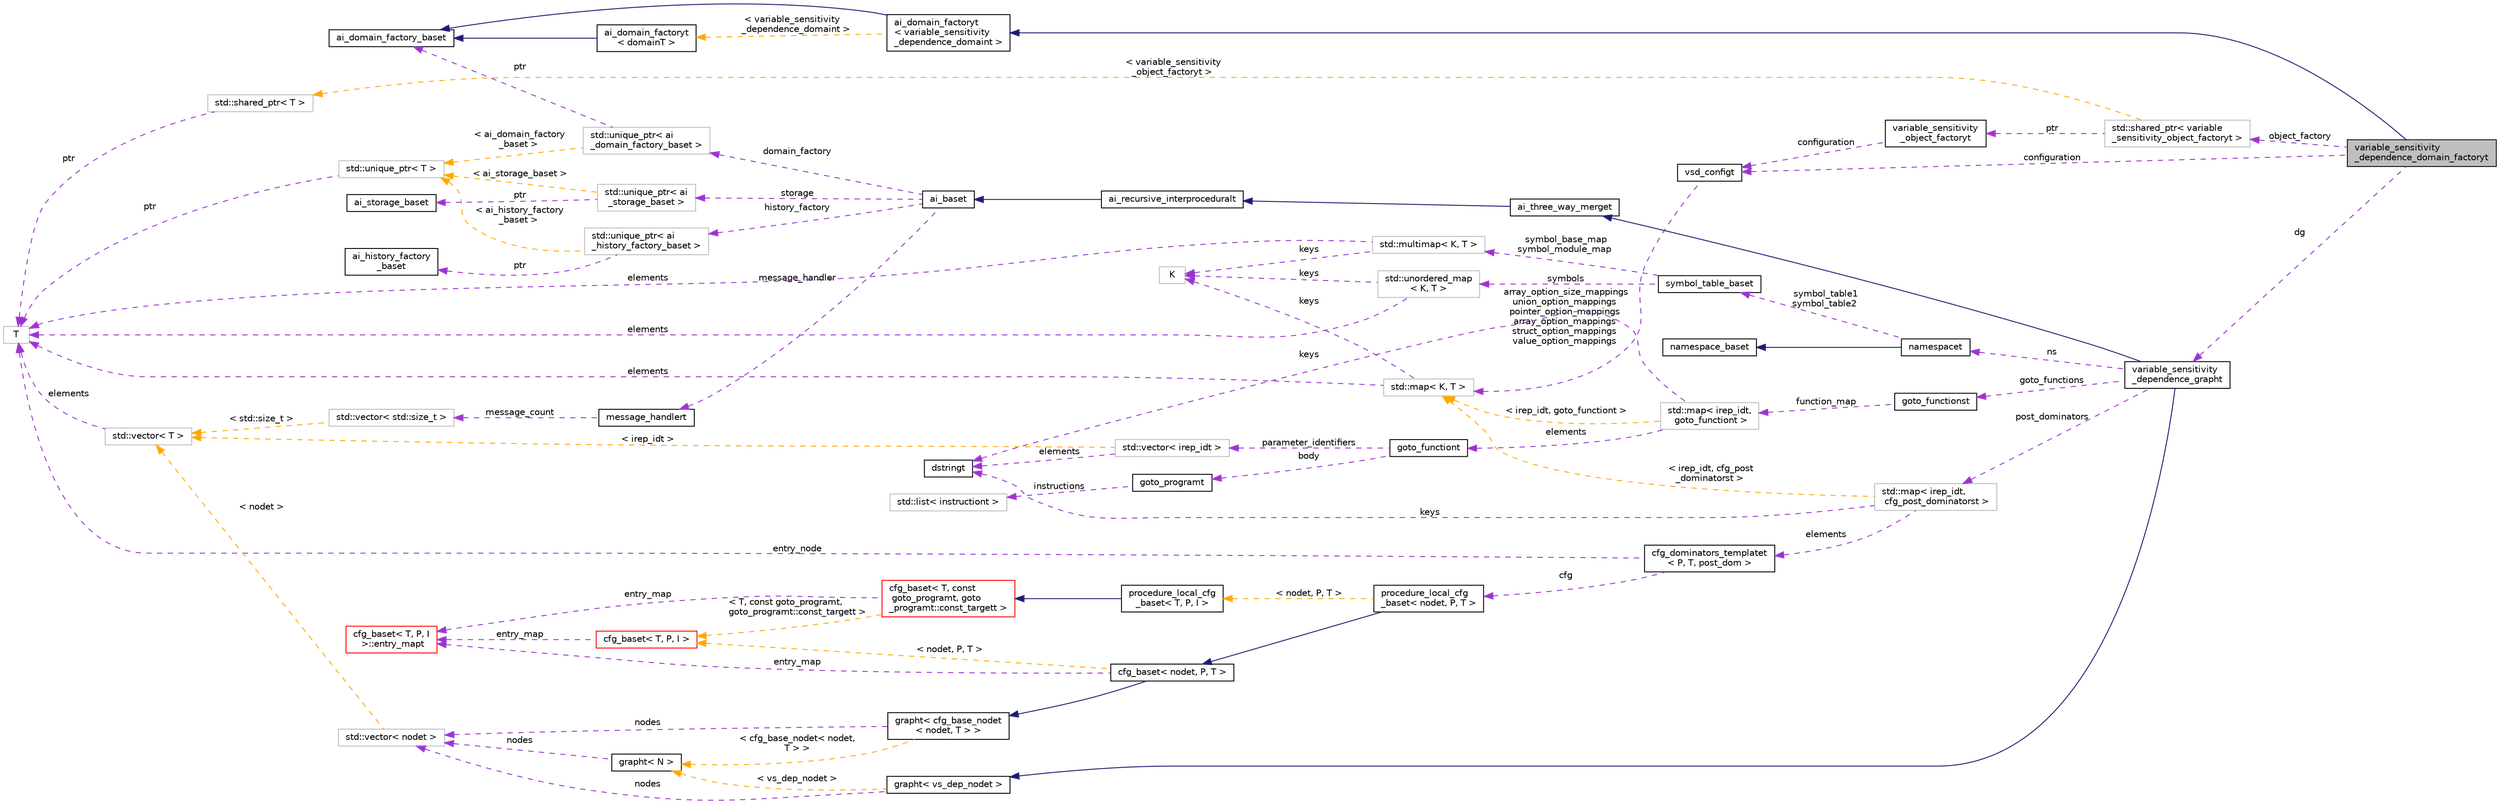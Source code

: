 digraph "variable_sensitivity_dependence_domain_factoryt"
{
 // LATEX_PDF_SIZE
  bgcolor="transparent";
  edge [fontname="Helvetica",fontsize="10",labelfontname="Helvetica",labelfontsize="10"];
  node [fontname="Helvetica",fontsize="10",shape=record];
  rankdir="LR";
  Node1 [label="variable_sensitivity\l_dependence_domain_factoryt",height=0.2,width=0.4,color="black", fillcolor="grey75", style="filled", fontcolor="black",tooltip="This ensures that all domains are constructed with the node ID that links them to the graph part of t..."];
  Node2 -> Node1 [dir="back",color="midnightblue",fontsize="10",style="solid",fontname="Helvetica"];
  Node2 [label="ai_domain_factoryt\l\< variable_sensitivity\l_dependence_domaint \>",height=0.2,width=0.4,color="black",URL="$classai__domain__factoryt.html",tooltip=" "];
  Node3 -> Node2 [dir="back",color="midnightblue",fontsize="10",style="solid",fontname="Helvetica"];
  Node3 [label="ai_domain_factory_baset",height=0.2,width=0.4,color="black",URL="$classai__domain__factory__baset.html",tooltip=" "];
  Node4 -> Node2 [dir="back",color="orange",fontsize="10",style="dashed",label=" \< variable_sensitivity\l_dependence_domaint \>" ,fontname="Helvetica"];
  Node4 [label="ai_domain_factoryt\l\< domainT \>",height=0.2,width=0.4,color="black",URL="$classai__domain__factoryt.html",tooltip=" "];
  Node3 -> Node4 [dir="back",color="midnightblue",fontsize="10",style="solid",fontname="Helvetica"];
  Node5 -> Node1 [dir="back",color="darkorchid3",fontsize="10",style="dashed",label=" object_factory" ,fontname="Helvetica"];
  Node5 [label="std::shared_ptr\< variable\l_sensitivity_object_factoryt \>",height=0.2,width=0.4,color="grey75",tooltip=" "];
  Node6 -> Node5 [dir="back",color="darkorchid3",fontsize="10",style="dashed",label=" ptr" ,fontname="Helvetica"];
  Node6 [label="variable_sensitivity\l_object_factoryt",height=0.2,width=0.4,color="black",URL="$classvariable__sensitivity__object__factoryt.html",tooltip=" "];
  Node7 -> Node6 [dir="back",color="darkorchid3",fontsize="10",style="dashed",label=" configuration" ,fontname="Helvetica"];
  Node7 [label="vsd_configt",height=0.2,width=0.4,color="black",URL="$structvsd__configt.html",tooltip=" "];
  Node8 -> Node7 [dir="back",color="darkorchid3",fontsize="10",style="dashed",label=" array_option_size_mappings\nunion_option_mappings\npointer_option_mappings\narray_option_mappings\nstruct_option_mappings\nvalue_option_mappings" ,fontname="Helvetica"];
  Node8 [label="std::map\< K, T \>",height=0.2,width=0.4,color="grey75",tooltip="STL class."];
  Node9 -> Node8 [dir="back",color="darkorchid3",fontsize="10",style="dashed",label=" keys" ,fontname="Helvetica"];
  Node9 [label="K",height=0.2,width=0.4,color="grey75",tooltip=" "];
  Node10 -> Node8 [dir="back",color="darkorchid3",fontsize="10",style="dashed",label=" elements" ,fontname="Helvetica"];
  Node10 [label="T",height=0.2,width=0.4,color="grey75",tooltip=" "];
  Node11 -> Node5 [dir="back",color="orange",fontsize="10",style="dashed",label=" \< variable_sensitivity\l_object_factoryt \>" ,fontname="Helvetica"];
  Node11 [label="std::shared_ptr\< T \>",height=0.2,width=0.4,color="grey75",tooltip="STL class."];
  Node10 -> Node11 [dir="back",color="darkorchid3",fontsize="10",style="dashed",label=" ptr" ,fontname="Helvetica"];
  Node12 -> Node1 [dir="back",color="darkorchid3",fontsize="10",style="dashed",label=" dg" ,fontname="Helvetica"];
  Node12 [label="variable_sensitivity\l_dependence_grapht",height=0.2,width=0.4,color="black",URL="$classvariable__sensitivity__dependence__grapht.html",tooltip=" "];
  Node13 -> Node12 [dir="back",color="midnightblue",fontsize="10",style="solid",fontname="Helvetica"];
  Node13 [label="ai_three_way_merget",height=0.2,width=0.4,color="black",URL="$classai__three__way__merget.html",tooltip=" "];
  Node14 -> Node13 [dir="back",color="midnightblue",fontsize="10",style="solid",fontname="Helvetica"];
  Node14 [label="ai_recursive_interproceduralt",height=0.2,width=0.4,color="black",URL="$classai__recursive__interproceduralt.html",tooltip=" "];
  Node15 -> Node14 [dir="back",color="midnightblue",fontsize="10",style="solid",fontname="Helvetica"];
  Node15 [label="ai_baset",height=0.2,width=0.4,color="black",URL="$classai__baset.html",tooltip="This is the basic interface of the abstract interpreter with default implementations of the core func..."];
  Node16 -> Node15 [dir="back",color="darkorchid3",fontsize="10",style="dashed",label=" message_handler" ,fontname="Helvetica"];
  Node16 [label="message_handlert",height=0.2,width=0.4,color="black",URL="$classmessage__handlert.html",tooltip=" "];
  Node17 -> Node16 [dir="back",color="darkorchid3",fontsize="10",style="dashed",label=" message_count" ,fontname="Helvetica"];
  Node17 [label="std::vector\< std::size_t \>",height=0.2,width=0.4,color="grey75",tooltip=" "];
  Node18 -> Node17 [dir="back",color="orange",fontsize="10",style="dashed",label=" \< std::size_t \>" ,fontname="Helvetica"];
  Node18 [label="std::vector\< T \>",height=0.2,width=0.4,color="grey75",tooltip="STL class."];
  Node10 -> Node18 [dir="back",color="darkorchid3",fontsize="10",style="dashed",label=" elements" ,fontname="Helvetica"];
  Node19 -> Node15 [dir="back",color="darkorchid3",fontsize="10",style="dashed",label=" domain_factory" ,fontname="Helvetica"];
  Node19 [label="std::unique_ptr\< ai\l_domain_factory_baset \>",height=0.2,width=0.4,color="grey75",tooltip=" "];
  Node3 -> Node19 [dir="back",color="darkorchid3",fontsize="10",style="dashed",label=" ptr" ,fontname="Helvetica"];
  Node20 -> Node19 [dir="back",color="orange",fontsize="10",style="dashed",label=" \< ai_domain_factory\l_baset \>" ,fontname="Helvetica"];
  Node20 [label="std::unique_ptr\< T \>",height=0.2,width=0.4,color="grey75",tooltip="STL class."];
  Node10 -> Node20 [dir="back",color="darkorchid3",fontsize="10",style="dashed",label=" ptr" ,fontname="Helvetica"];
  Node21 -> Node15 [dir="back",color="darkorchid3",fontsize="10",style="dashed",label=" storage" ,fontname="Helvetica"];
  Node21 [label="std::unique_ptr\< ai\l_storage_baset \>",height=0.2,width=0.4,color="grey75",tooltip=" "];
  Node22 -> Node21 [dir="back",color="darkorchid3",fontsize="10",style="dashed",label=" ptr" ,fontname="Helvetica"];
  Node22 [label="ai_storage_baset",height=0.2,width=0.4,color="black",URL="$classai__storage__baset.html",tooltip="This is the basic interface for storing domains."];
  Node20 -> Node21 [dir="back",color="orange",fontsize="10",style="dashed",label=" \< ai_storage_baset \>" ,fontname="Helvetica"];
  Node23 -> Node15 [dir="back",color="darkorchid3",fontsize="10",style="dashed",label=" history_factory" ,fontname="Helvetica"];
  Node23 [label="std::unique_ptr\< ai\l_history_factory_baset \>",height=0.2,width=0.4,color="grey75",tooltip=" "];
  Node24 -> Node23 [dir="back",color="darkorchid3",fontsize="10",style="dashed",label=" ptr" ,fontname="Helvetica"];
  Node24 [label="ai_history_factory\l_baset",height=0.2,width=0.4,color="black",URL="$classai__history__factory__baset.html",tooltip="As more detailed histories can get complex (for example, nested loops or deep, mutually recursive cal..."];
  Node20 -> Node23 [dir="back",color="orange",fontsize="10",style="dashed",label=" \< ai_history_factory\l_baset \>" ,fontname="Helvetica"];
  Node25 -> Node12 [dir="back",color="midnightblue",fontsize="10",style="solid",fontname="Helvetica"];
  Node25 [label="grapht\< vs_dep_nodet \>",height=0.2,width=0.4,color="black",URL="$classgrapht.html",tooltip=" "];
  Node26 -> Node25 [dir="back",color="darkorchid3",fontsize="10",style="dashed",label=" nodes" ,fontname="Helvetica"];
  Node26 [label="std::vector\< nodet \>",height=0.2,width=0.4,color="grey75",tooltip=" "];
  Node18 -> Node26 [dir="back",color="orange",fontsize="10",style="dashed",label=" \< nodet \>" ,fontname="Helvetica"];
  Node27 -> Node25 [dir="back",color="orange",fontsize="10",style="dashed",label=" \< vs_dep_nodet \>" ,fontname="Helvetica"];
  Node27 [label="grapht\< N \>",height=0.2,width=0.4,color="black",URL="$classgrapht.html",tooltip="A generic directed graph with a parametric node type."];
  Node26 -> Node27 [dir="back",color="darkorchid3",fontsize="10",style="dashed",label=" nodes" ,fontname="Helvetica"];
  Node28 -> Node12 [dir="back",color="darkorchid3",fontsize="10",style="dashed",label=" ns" ,fontname="Helvetica"];
  Node28 [label="namespacet",height=0.2,width=0.4,color="black",URL="$classnamespacet.html",tooltip="A namespacet is essentially one or two symbol tables bound together, to allow for symbol lookups in t..."];
  Node29 -> Node28 [dir="back",color="midnightblue",fontsize="10",style="solid",fontname="Helvetica"];
  Node29 [label="namespace_baset",height=0.2,width=0.4,color="black",URL="$classnamespace__baset.html",tooltip="Basic interface for a namespace."];
  Node30 -> Node28 [dir="back",color="darkorchid3",fontsize="10",style="dashed",label=" symbol_table1\nsymbol_table2" ,fontname="Helvetica"];
  Node30 [label="symbol_table_baset",height=0.2,width=0.4,color="black",URL="$classsymbol__table__baset.html",tooltip="The symbol table base class interface."];
  Node31 -> Node30 [dir="back",color="darkorchid3",fontsize="10",style="dashed",label=" symbol_base_map\nsymbol_module_map" ,fontname="Helvetica"];
  Node31 [label="std::multimap\< K, T \>",height=0.2,width=0.4,color="grey75",tooltip="STL class."];
  Node9 -> Node31 [dir="back",color="darkorchid3",fontsize="10",style="dashed",label=" keys" ,fontname="Helvetica"];
  Node10 -> Node31 [dir="back",color="darkorchid3",fontsize="10",style="dashed",label=" elements" ,fontname="Helvetica"];
  Node32 -> Node30 [dir="back",color="darkorchid3",fontsize="10",style="dashed",label=" symbols" ,fontname="Helvetica"];
  Node32 [label="std::unordered_map\l\< K, T \>",height=0.2,width=0.4,color="grey75",tooltip="STL class."];
  Node9 -> Node32 [dir="back",color="darkorchid3",fontsize="10",style="dashed",label=" keys" ,fontname="Helvetica"];
  Node10 -> Node32 [dir="back",color="darkorchid3",fontsize="10",style="dashed",label=" elements" ,fontname="Helvetica"];
  Node33 -> Node12 [dir="back",color="darkorchid3",fontsize="10",style="dashed",label=" goto_functions" ,fontname="Helvetica"];
  Node33 [label="goto_functionst",height=0.2,width=0.4,color="black",URL="$classgoto__functionst.html",tooltip="A collection of goto functions."];
  Node34 -> Node33 [dir="back",color="darkorchid3",fontsize="10",style="dashed",label=" function_map" ,fontname="Helvetica"];
  Node34 [label="std::map\< irep_idt,\l goto_functiont \>",height=0.2,width=0.4,color="grey75",tooltip=" "];
  Node35 -> Node34 [dir="back",color="darkorchid3",fontsize="10",style="dashed",label=" elements" ,fontname="Helvetica"];
  Node35 [label="goto_functiont",height=0.2,width=0.4,color="black",URL="$classgoto__functiont.html",tooltip="A goto function, consisting of function body (see body) and parameter identifiers (see parameter_iden..."];
  Node36 -> Node35 [dir="back",color="darkorchid3",fontsize="10",style="dashed",label=" parameter_identifiers" ,fontname="Helvetica"];
  Node36 [label="std::vector\< irep_idt \>",height=0.2,width=0.4,color="grey75",tooltip=" "];
  Node37 -> Node36 [dir="back",color="darkorchid3",fontsize="10",style="dashed",label=" elements" ,fontname="Helvetica"];
  Node37 [label="dstringt",height=0.2,width=0.4,color="black",URL="$classdstringt.html",tooltip="dstringt has one field, an unsigned integer no which is an index into a static table of strings."];
  Node18 -> Node36 [dir="back",color="orange",fontsize="10",style="dashed",label=" \< irep_idt \>" ,fontname="Helvetica"];
  Node38 -> Node35 [dir="back",color="darkorchid3",fontsize="10",style="dashed",label=" body" ,fontname="Helvetica"];
  Node38 [label="goto_programt",height=0.2,width=0.4,color="black",URL="$classgoto__programt.html",tooltip="A generic container class for the GOTO intermediate representation of one function."];
  Node39 -> Node38 [dir="back",color="darkorchid3",fontsize="10",style="dashed",label=" instructions" ,fontname="Helvetica"];
  Node39 [label="std::list\< instructiont \>",height=0.2,width=0.4,color="grey75",tooltip=" "];
  Node37 -> Node34 [dir="back",color="darkorchid3",fontsize="10",style="dashed",label=" keys" ,fontname="Helvetica"];
  Node8 -> Node34 [dir="back",color="orange",fontsize="10",style="dashed",label=" \< irep_idt, goto_functiont \>" ,fontname="Helvetica"];
  Node51 -> Node12 [dir="back",color="darkorchid3",fontsize="10",style="dashed",label=" post_dominators" ,fontname="Helvetica"];
  Node51 [label="std::map\< irep_idt,\l cfg_post_dominatorst \>",height=0.2,width=0.4,color="grey75",tooltip=" "];
  Node52 -> Node51 [dir="back",color="darkorchid3",fontsize="10",style="dashed",label=" elements" ,fontname="Helvetica"];
  Node52 [label="cfg_dominators_templatet\l\< P, T, post_dom \>",height=0.2,width=0.4,color="black",URL="$classcfg__dominators__templatet.html",tooltip="Dominator graph."];
  Node53 -> Node52 [dir="back",color="darkorchid3",fontsize="10",style="dashed",label=" cfg" ,fontname="Helvetica"];
  Node53 [label="procedure_local_cfg\l_baset\< nodet, P, T \>",height=0.2,width=0.4,color="black",URL="$classprocedure__local__cfg__baset.html",tooltip=" "];
  Node54 -> Node53 [dir="back",color="midnightblue",fontsize="10",style="solid",fontname="Helvetica"];
  Node54 [label="cfg_baset\< nodet, P, T \>",height=0.2,width=0.4,color="black",URL="$classcfg__baset.html",tooltip=" "];
  Node55 -> Node54 [dir="back",color="midnightblue",fontsize="10",style="solid",fontname="Helvetica"];
  Node55 [label="grapht\< cfg_base_nodet\l\< nodet, T \> \>",height=0.2,width=0.4,color="black",URL="$classgrapht.html",tooltip=" "];
  Node26 -> Node55 [dir="back",color="darkorchid3",fontsize="10",style="dashed",label=" nodes" ,fontname="Helvetica"];
  Node27 -> Node55 [dir="back",color="orange",fontsize="10",style="dashed",label=" \< cfg_base_nodet\< nodet,\l T \> \>" ,fontname="Helvetica"];
  Node56 -> Node54 [dir="back",color="darkorchid3",fontsize="10",style="dashed",label=" entry_map" ,fontname="Helvetica"];
  Node56 [label="cfg_baset\< T, P, I\l \>::entry_mapt",height=0.2,width=0.4,color="red",URL="$classcfg__baset_1_1entry__mapt.html",tooltip=" "];
  Node66 -> Node54 [dir="back",color="orange",fontsize="10",style="dashed",label=" \< nodet, P, T \>" ,fontname="Helvetica"];
  Node66 [label="cfg_baset\< T, P, I \>",height=0.2,width=0.4,color="red",URL="$classcfg__baset.html",tooltip="A multi-procedural control flow graph (CFG) whose nodes store references to instructions in a GOTO pr..."];
  Node56 -> Node66 [dir="back",color="darkorchid3",fontsize="10",style="dashed",label=" entry_map" ,fontname="Helvetica"];
  Node68 -> Node53 [dir="back",color="orange",fontsize="10",style="dashed",label=" \< nodet, P, T \>" ,fontname="Helvetica"];
  Node68 [label="procedure_local_cfg\l_baset\< T, P, I \>",height=0.2,width=0.4,color="black",URL="$classprocedure__local__cfg__baset.html",tooltip=" "];
  Node69 -> Node68 [dir="back",color="midnightblue",fontsize="10",style="solid",fontname="Helvetica"];
  Node69 [label="cfg_baset\< T, const\l goto_programt, goto\l_programt::const_targett \>",height=0.2,width=0.4,color="red",URL="$classcfg__baset.html",tooltip=" "];
  Node56 -> Node69 [dir="back",color="darkorchid3",fontsize="10",style="dashed",label=" entry_map" ,fontname="Helvetica"];
  Node66 -> Node69 [dir="back",color="orange",fontsize="10",style="dashed",label=" \< T, const goto_programt,\l goto_programt::const_targett \>" ,fontname="Helvetica"];
  Node10 -> Node52 [dir="back",color="darkorchid3",fontsize="10",style="dashed",label=" entry_node" ,fontname="Helvetica"];
  Node37 -> Node51 [dir="back",color="darkorchid3",fontsize="10",style="dashed",label=" keys" ,fontname="Helvetica"];
  Node8 -> Node51 [dir="back",color="orange",fontsize="10",style="dashed",label=" \< irep_idt, cfg_post\l_dominatorst \>" ,fontname="Helvetica"];
  Node7 -> Node1 [dir="back",color="darkorchid3",fontsize="10",style="dashed",label=" configuration" ,fontname="Helvetica"];
}
